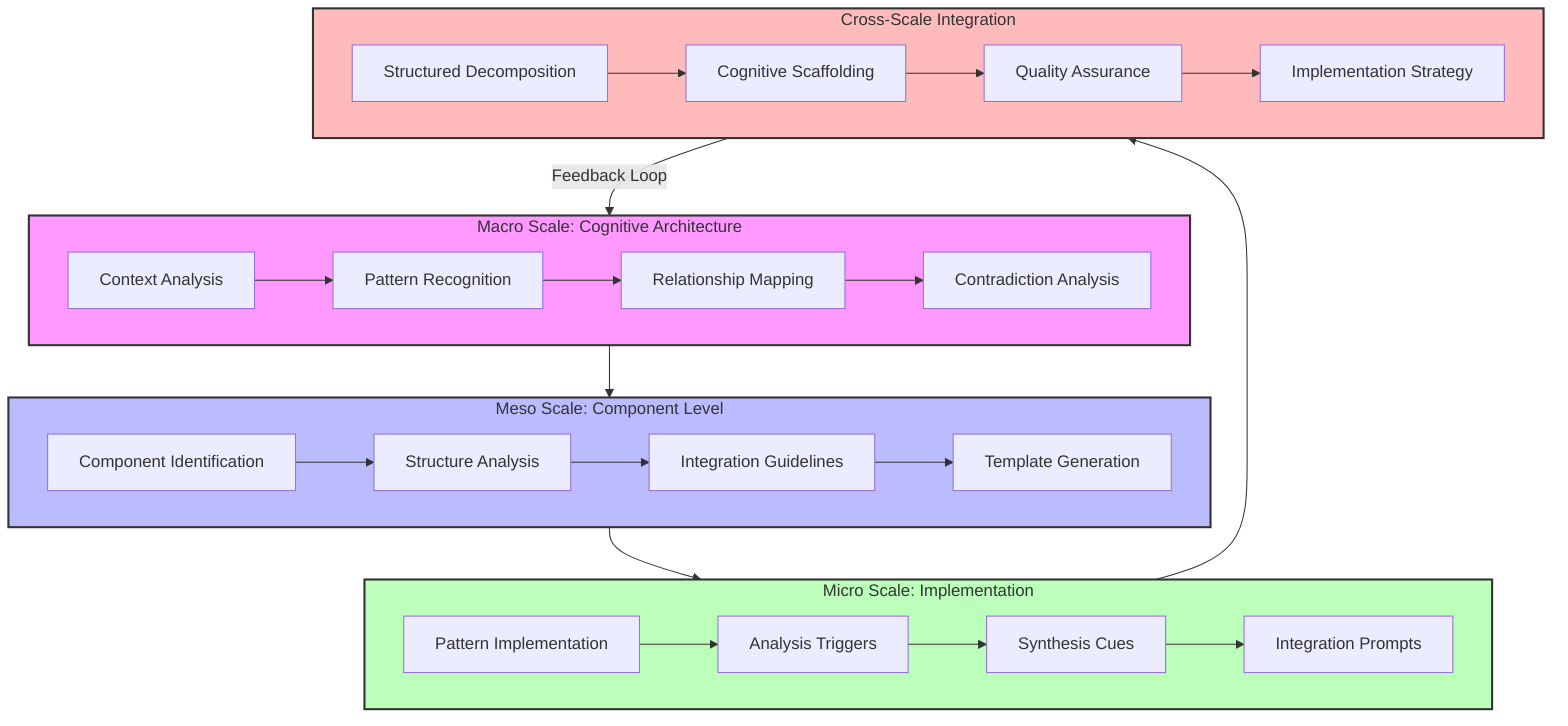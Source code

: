 graph TD
    subgraph MACRO["Macro Scale: Cognitive Architecture"]
        M1[Context Analysis] --> M2[Pattern Recognition]
        M2 --> M3[Relationship Mapping]
        M3 --> M4[Contradiction Analysis]
    end

    subgraph MESO["Meso Scale: Component Level"]
        MS1[Component Identification] --> MS2[Structure Analysis]
        MS2 --> MS3[Integration Guidelines]
        MS3 --> MS4[Template Generation]
    end

    subgraph MICRO["Micro Scale: Implementation"]
        MC1[Pattern Implementation] --> MC2[Analysis Triggers]
        MC2 --> MC3[Synthesis Cues]
        MC3 --> MC4[Integration Prompts]
    end

    subgraph CROSS["Cross-Scale Integration"]
        CS1[Structured Decomposition] --> CS2[Cognitive Scaffolding]
        CS2 --> CS3[Quality Assurance]
        CS3 --> CS4[Implementation Strategy]
    end

    MACRO --> MESO
    MESO --> MICRO
    MICRO --> CROSS
    CROSS --> |Feedback Loop| MACRO

    style MACRO fill:#f9f,stroke:#333,stroke-width:2px
    style MESO fill:#bbf,stroke:#333,stroke-width:2px
    style MICRO fill:#bfb,stroke:#333,stroke-width:2px
    style CROSS fill:#fbb,stroke:#333,stroke-width:2px